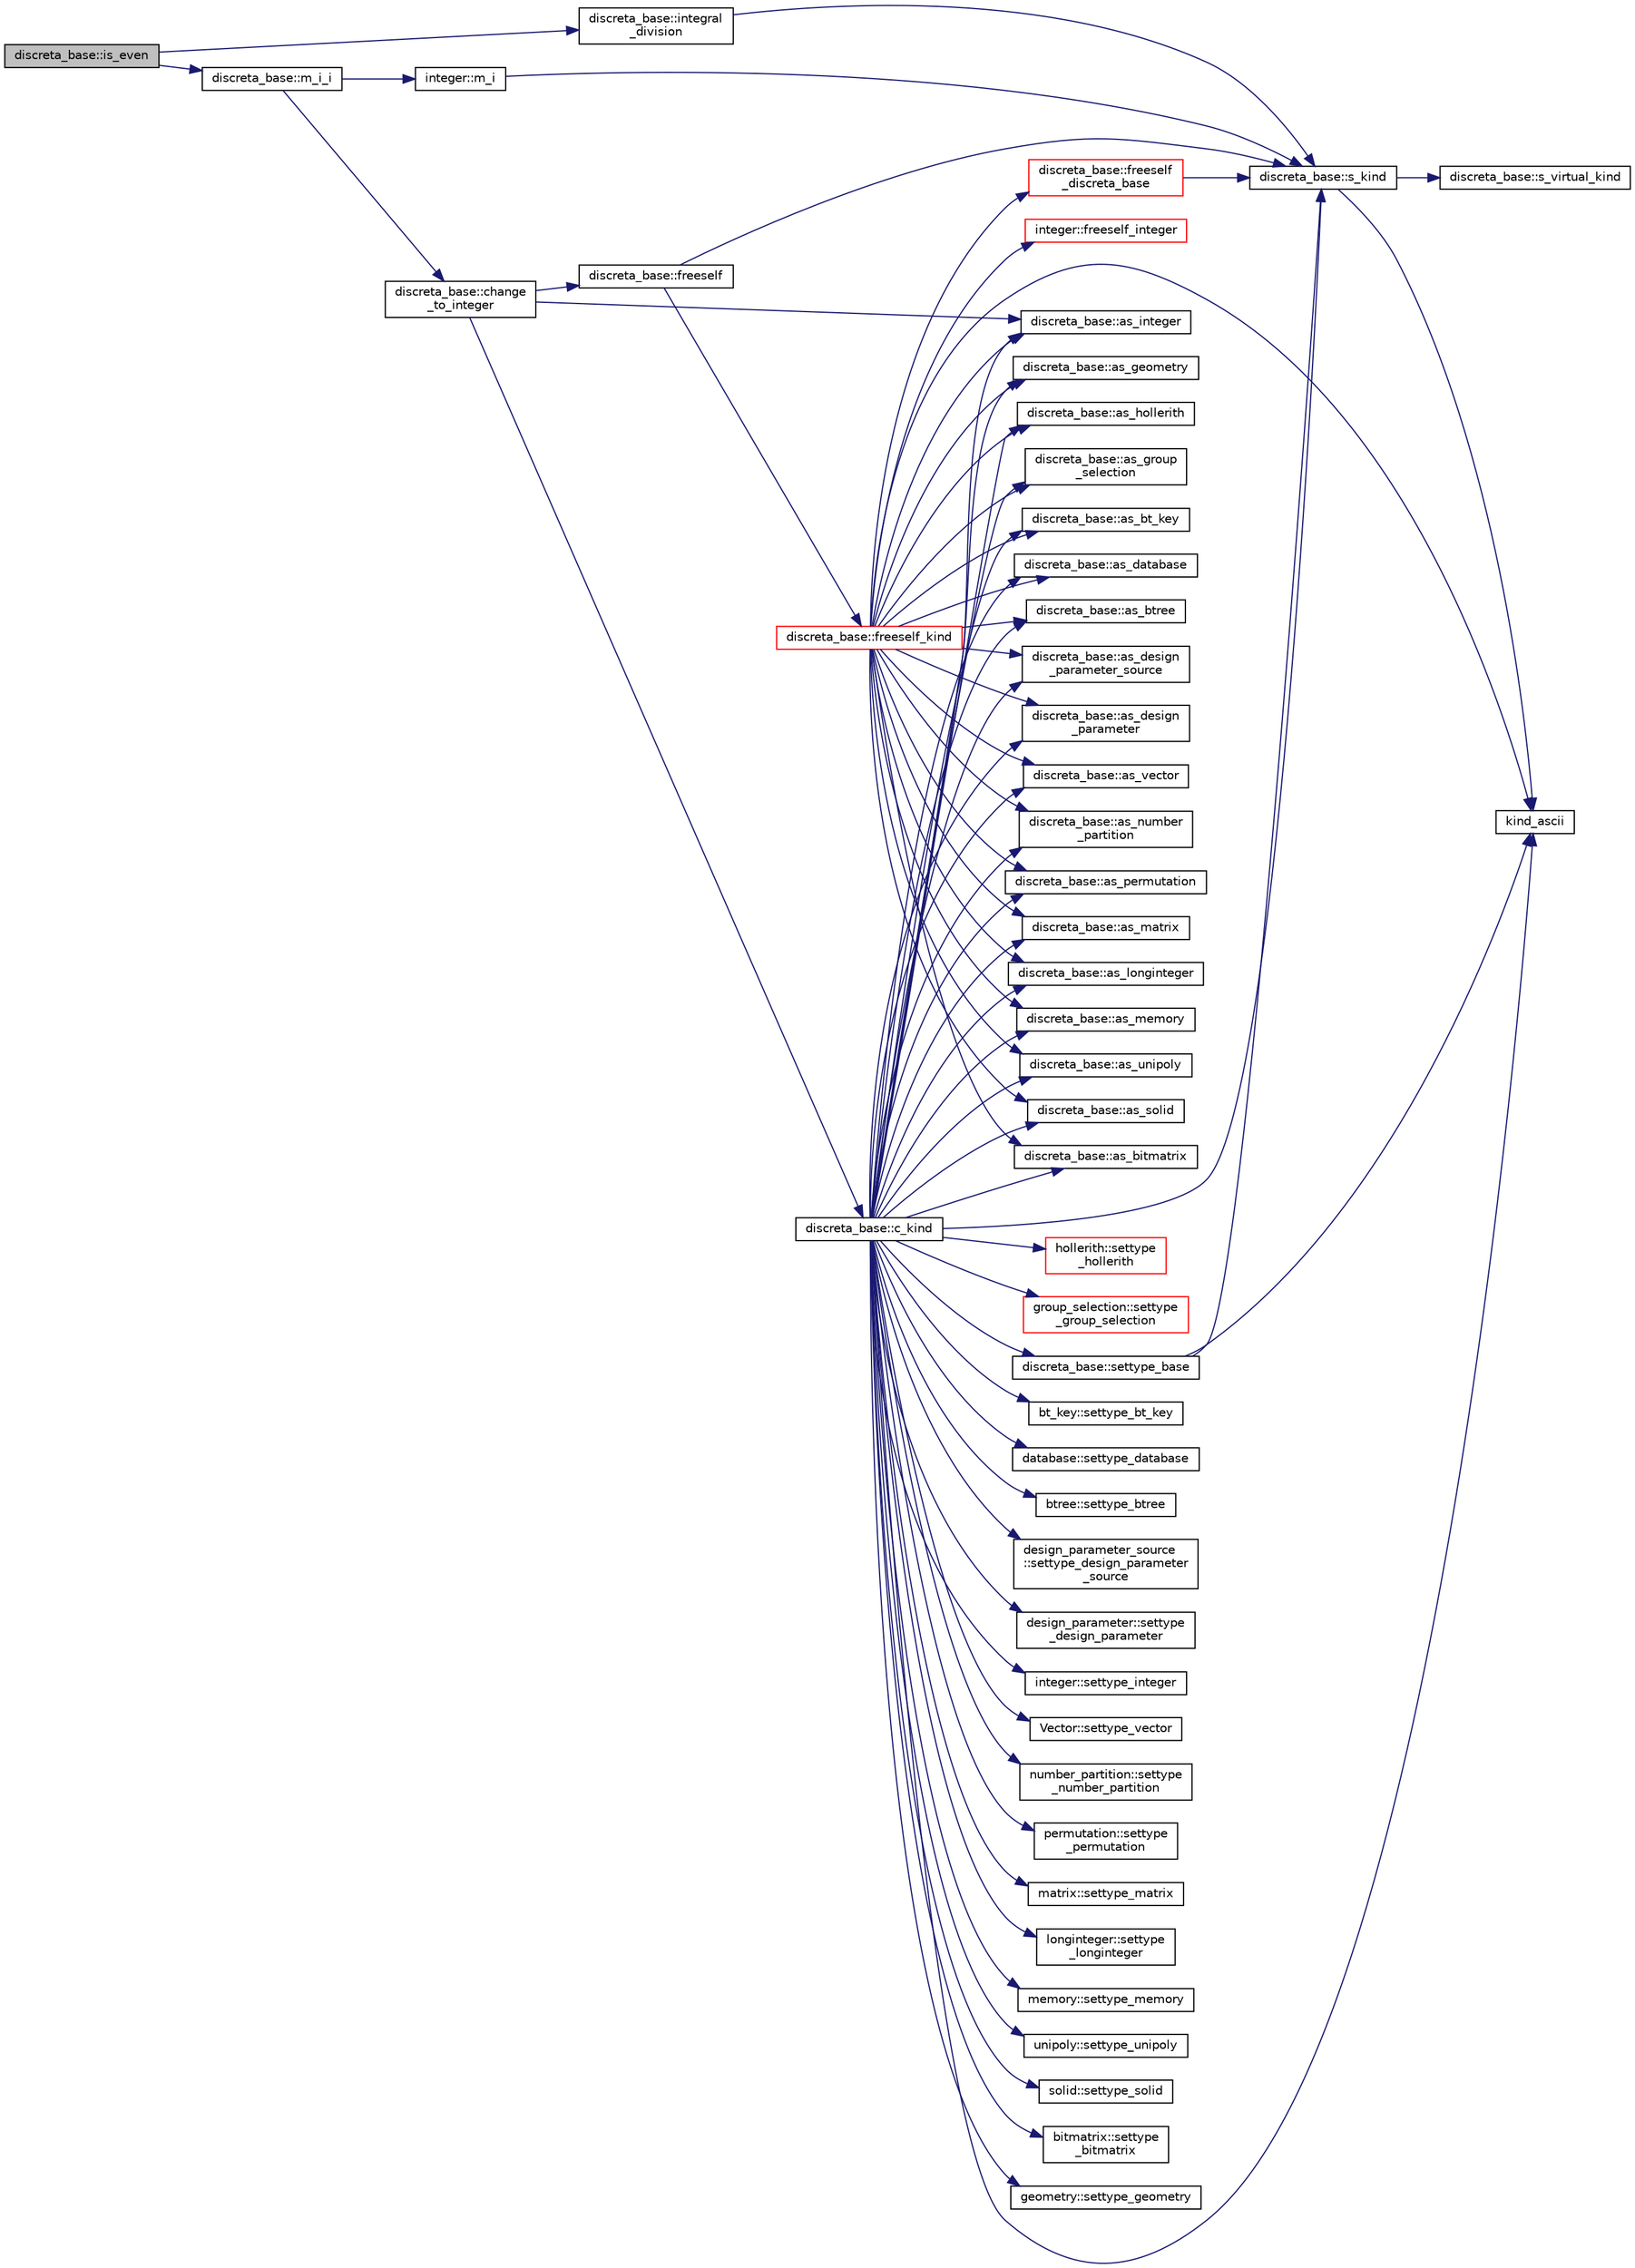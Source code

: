 digraph "discreta_base::is_even"
{
  edge [fontname="Helvetica",fontsize="10",labelfontname="Helvetica",labelfontsize="10"];
  node [fontname="Helvetica",fontsize="10",shape=record];
  rankdir="LR";
  Node13772 [label="discreta_base::is_even",height=0.2,width=0.4,color="black", fillcolor="grey75", style="filled", fontcolor="black"];
  Node13772 -> Node13773 [color="midnightblue",fontsize="10",style="solid",fontname="Helvetica"];
  Node13773 [label="discreta_base::m_i_i",height=0.2,width=0.4,color="black", fillcolor="white", style="filled",URL="$d7/d71/classdiscreta__base.html#aa231464a9d4bc233f66608021c9ad997"];
  Node13773 -> Node13774 [color="midnightblue",fontsize="10",style="solid",fontname="Helvetica"];
  Node13774 [label="discreta_base::change\l_to_integer",height=0.2,width=0.4,color="black", fillcolor="white", style="filled",URL="$d7/d71/classdiscreta__base.html#a58a5a5bd8f8e6f2dd7b4483b66dc7bb9"];
  Node13774 -> Node13775 [color="midnightblue",fontsize="10",style="solid",fontname="Helvetica"];
  Node13775 [label="discreta_base::freeself",height=0.2,width=0.4,color="black", fillcolor="white", style="filled",URL="$d7/d71/classdiscreta__base.html#a9a3c9501a562293b5667c11b9174d6e5"];
  Node13775 -> Node13776 [color="midnightblue",fontsize="10",style="solid",fontname="Helvetica"];
  Node13776 [label="discreta_base::freeself_kind",height=0.2,width=0.4,color="red", fillcolor="white", style="filled",URL="$d7/d71/classdiscreta__base.html#a63a23ada2165b3838fab719ed458cec8"];
  Node13776 -> Node13777 [color="midnightblue",fontsize="10",style="solid",fontname="Helvetica"];
  Node13777 [label="discreta_base::freeself\l_discreta_base",height=0.2,width=0.4,color="red", fillcolor="white", style="filled",URL="$d7/d71/classdiscreta__base.html#a8b1ec2cee4566034441e066dc2c027db"];
  Node13777 -> Node13778 [color="midnightblue",fontsize="10",style="solid",fontname="Helvetica"];
  Node13778 [label="discreta_base::s_kind",height=0.2,width=0.4,color="black", fillcolor="white", style="filled",URL="$d7/d71/classdiscreta__base.html#a8a830025c74adbbc3362418a7c2ba157"];
  Node13778 -> Node13779 [color="midnightblue",fontsize="10",style="solid",fontname="Helvetica"];
  Node13779 [label="discreta_base::s_virtual_kind",height=0.2,width=0.4,color="black", fillcolor="white", style="filled",URL="$d7/d71/classdiscreta__base.html#a52778a6d6943a468be083d0785d418fb"];
  Node13778 -> Node13780 [color="midnightblue",fontsize="10",style="solid",fontname="Helvetica"];
  Node13780 [label="kind_ascii",height=0.2,width=0.4,color="black", fillcolor="white", style="filled",URL="$d9/d60/discreta_8h.html#ad0ce825a9f29bc6cec27e1b64cfe27bf"];
  Node13776 -> Node13784 [color="midnightblue",fontsize="10",style="solid",fontname="Helvetica"];
  Node13784 [label="discreta_base::as_integer",height=0.2,width=0.4,color="black", fillcolor="white", style="filled",URL="$d7/d71/classdiscreta__base.html#a00d7691eaf874fd283d942692fe8dd26"];
  Node13776 -> Node13785 [color="midnightblue",fontsize="10",style="solid",fontname="Helvetica"];
  Node13785 [label="integer::freeself_integer",height=0.2,width=0.4,color="red", fillcolor="white", style="filled",URL="$d0/de5/classinteger.html#a02eb557612c9db1820dd75a77151edc0"];
  Node13776 -> Node13786 [color="midnightblue",fontsize="10",style="solid",fontname="Helvetica"];
  Node13786 [label="discreta_base::as_vector",height=0.2,width=0.4,color="black", fillcolor="white", style="filled",URL="$d7/d71/classdiscreta__base.html#a7bdd6cae39c380b128ee9e17e42cf020"];
  Node13776 -> Node13789 [color="midnightblue",fontsize="10",style="solid",fontname="Helvetica"];
  Node13789 [label="discreta_base::as_number\l_partition",height=0.2,width=0.4,color="black", fillcolor="white", style="filled",URL="$d7/d71/classdiscreta__base.html#a307aa09de0e925d46697707968ffab00"];
  Node13776 -> Node13791 [color="midnightblue",fontsize="10",style="solid",fontname="Helvetica"];
  Node13791 [label="discreta_base::as_permutation",height=0.2,width=0.4,color="black", fillcolor="white", style="filled",URL="$d7/d71/classdiscreta__base.html#aa4e72f36a82984239b12ae831e131098"];
  Node13776 -> Node13793 [color="midnightblue",fontsize="10",style="solid",fontname="Helvetica"];
  Node13793 [label="discreta_base::as_matrix",height=0.2,width=0.4,color="black", fillcolor="white", style="filled",URL="$d7/d71/classdiscreta__base.html#ae4d7f56d917a4707b838fbffde6467ff"];
  Node13776 -> Node13796 [color="midnightblue",fontsize="10",style="solid",fontname="Helvetica"];
  Node13796 [label="discreta_base::as_longinteger",height=0.2,width=0.4,color="black", fillcolor="white", style="filled",URL="$d7/d71/classdiscreta__base.html#a20a094639eb711b10c8694c51937f7cd"];
  Node13776 -> Node13799 [color="midnightblue",fontsize="10",style="solid",fontname="Helvetica"];
  Node13799 [label="discreta_base::as_memory",height=0.2,width=0.4,color="black", fillcolor="white", style="filled",URL="$d7/d71/classdiscreta__base.html#ad94b2d7dce0cd4fa22db57f6e79c4bd2"];
  Node13776 -> Node13801 [color="midnightblue",fontsize="10",style="solid",fontname="Helvetica"];
  Node13801 [label="discreta_base::as_unipoly",height=0.2,width=0.4,color="black", fillcolor="white", style="filled",URL="$d7/d71/classdiscreta__base.html#ad50d8027f039fe5c2478cddb243adc9d"];
  Node13776 -> Node13803 [color="midnightblue",fontsize="10",style="solid",fontname="Helvetica"];
  Node13803 [label="discreta_base::as_solid",height=0.2,width=0.4,color="black", fillcolor="white", style="filled",URL="$d7/d71/classdiscreta__base.html#a1fc5f2b85ec97ab0a69dd64903c970a5"];
  Node13776 -> Node13805 [color="midnightblue",fontsize="10",style="solid",fontname="Helvetica"];
  Node13805 [label="discreta_base::as_bitmatrix",height=0.2,width=0.4,color="black", fillcolor="white", style="filled",URL="$d7/d71/classdiscreta__base.html#a071ad54ea8ef6c9d1d15f532e5a76df6"];
  Node13776 -> Node13807 [color="midnightblue",fontsize="10",style="solid",fontname="Helvetica"];
  Node13807 [label="discreta_base::as_geometry",height=0.2,width=0.4,color="black", fillcolor="white", style="filled",URL="$d7/d71/classdiscreta__base.html#a38fc7b4cdd830703e9d87354b79bc5c8"];
  Node13776 -> Node13809 [color="midnightblue",fontsize="10",style="solid",fontname="Helvetica"];
  Node13809 [label="discreta_base::as_hollerith",height=0.2,width=0.4,color="black", fillcolor="white", style="filled",URL="$d7/d71/classdiscreta__base.html#a3e66f82711f314710107e2f29e589690"];
  Node13776 -> Node13811 [color="midnightblue",fontsize="10",style="solid",fontname="Helvetica"];
  Node13811 [label="discreta_base::as_group\l_selection",height=0.2,width=0.4,color="black", fillcolor="white", style="filled",URL="$d7/d71/classdiscreta__base.html#aae1bac4883c567718bef9fb610abbdc8"];
  Node13776 -> Node13813 [color="midnightblue",fontsize="10",style="solid",fontname="Helvetica"];
  Node13813 [label="discreta_base::as_bt_key",height=0.2,width=0.4,color="black", fillcolor="white", style="filled",URL="$d7/d71/classdiscreta__base.html#a2734c6e08dca17cf6588bd5064ec1b9f"];
  Node13776 -> Node13815 [color="midnightblue",fontsize="10",style="solid",fontname="Helvetica"];
  Node13815 [label="discreta_base::as_database",height=0.2,width=0.4,color="black", fillcolor="white", style="filled",URL="$d7/d71/classdiscreta__base.html#ab055d39d58210a2b03ba3d33703b09a9"];
  Node13776 -> Node13817 [color="midnightblue",fontsize="10",style="solid",fontname="Helvetica"];
  Node13817 [label="discreta_base::as_btree",height=0.2,width=0.4,color="black", fillcolor="white", style="filled",URL="$d7/d71/classdiscreta__base.html#a78e76674cef2ec113c17989c11288778"];
  Node13776 -> Node13819 [color="midnightblue",fontsize="10",style="solid",fontname="Helvetica"];
  Node13819 [label="discreta_base::as_design\l_parameter_source",height=0.2,width=0.4,color="black", fillcolor="white", style="filled",URL="$d7/d71/classdiscreta__base.html#a59cbf837c6582ded5bc586265d13d81a"];
  Node13776 -> Node13821 [color="midnightblue",fontsize="10",style="solid",fontname="Helvetica"];
  Node13821 [label="discreta_base::as_design\l_parameter",height=0.2,width=0.4,color="black", fillcolor="white", style="filled",URL="$d7/d71/classdiscreta__base.html#aab24ff38ea1c5471ab3de42e014d0f2a"];
  Node13776 -> Node13780 [color="midnightblue",fontsize="10",style="solid",fontname="Helvetica"];
  Node13775 -> Node13778 [color="midnightblue",fontsize="10",style="solid",fontname="Helvetica"];
  Node13774 -> Node13823 [color="midnightblue",fontsize="10",style="solid",fontname="Helvetica"];
  Node13823 [label="discreta_base::c_kind",height=0.2,width=0.4,color="black", fillcolor="white", style="filled",URL="$d7/d71/classdiscreta__base.html#adc2ff61589c2d083688e7a43f333cb62"];
  Node13823 -> Node13824 [color="midnightblue",fontsize="10",style="solid",fontname="Helvetica"];
  Node13824 [label="discreta_base::settype_base",height=0.2,width=0.4,color="black", fillcolor="white", style="filled",URL="$d7/d71/classdiscreta__base.html#a4f42899a89447d1c3993ea07c38f8ad4"];
  Node13824 -> Node13778 [color="midnightblue",fontsize="10",style="solid",fontname="Helvetica"];
  Node13824 -> Node13780 [color="midnightblue",fontsize="10",style="solid",fontname="Helvetica"];
  Node13823 -> Node13784 [color="midnightblue",fontsize="10",style="solid",fontname="Helvetica"];
  Node13823 -> Node13825 [color="midnightblue",fontsize="10",style="solid",fontname="Helvetica"];
  Node13825 [label="integer::settype_integer",height=0.2,width=0.4,color="black", fillcolor="white", style="filled",URL="$d0/de5/classinteger.html#a6265c65ef311229acd513d748faba796"];
  Node13823 -> Node13786 [color="midnightblue",fontsize="10",style="solid",fontname="Helvetica"];
  Node13823 -> Node13826 [color="midnightblue",fontsize="10",style="solid",fontname="Helvetica"];
  Node13826 [label="Vector::settype_vector",height=0.2,width=0.4,color="black", fillcolor="white", style="filled",URL="$d5/db2/class_vector.html#a34e0d00b18c051f23904a8429fa6c8b4"];
  Node13823 -> Node13789 [color="midnightblue",fontsize="10",style="solid",fontname="Helvetica"];
  Node13823 -> Node13827 [color="midnightblue",fontsize="10",style="solid",fontname="Helvetica"];
  Node13827 [label="number_partition::settype\l_number_partition",height=0.2,width=0.4,color="black", fillcolor="white", style="filled",URL="$df/d50/classnumber__partition.html#a3aaec1b557758f643ffc8555bbc358be"];
  Node13823 -> Node13791 [color="midnightblue",fontsize="10",style="solid",fontname="Helvetica"];
  Node13823 -> Node13828 [color="midnightblue",fontsize="10",style="solid",fontname="Helvetica"];
  Node13828 [label="permutation::settype\l_permutation",height=0.2,width=0.4,color="black", fillcolor="white", style="filled",URL="$d0/d08/classpermutation.html#af1eea29f86195cede9562e444664c28c"];
  Node13823 -> Node13793 [color="midnightblue",fontsize="10",style="solid",fontname="Helvetica"];
  Node13823 -> Node13829 [color="midnightblue",fontsize="10",style="solid",fontname="Helvetica"];
  Node13829 [label="matrix::settype_matrix",height=0.2,width=0.4,color="black", fillcolor="white", style="filled",URL="$d1/d8d/classmatrix.html#a1780283a64a789e4084d792683d276bb"];
  Node13823 -> Node13796 [color="midnightblue",fontsize="10",style="solid",fontname="Helvetica"];
  Node13823 -> Node13830 [color="midnightblue",fontsize="10",style="solid",fontname="Helvetica"];
  Node13830 [label="longinteger::settype\l_longinteger",height=0.2,width=0.4,color="black", fillcolor="white", style="filled",URL="$d3/d71/classlonginteger.html#ae5f811ece8df31b9ff114368a18e1dc5"];
  Node13823 -> Node13799 [color="midnightblue",fontsize="10",style="solid",fontname="Helvetica"];
  Node13823 -> Node13831 [color="midnightblue",fontsize="10",style="solid",fontname="Helvetica"];
  Node13831 [label="memory::settype_memory",height=0.2,width=0.4,color="black", fillcolor="white", style="filled",URL="$d8/d99/classmemory.html#a33aae277f9b8fe36b02e9d5da895451b"];
  Node13823 -> Node13801 [color="midnightblue",fontsize="10",style="solid",fontname="Helvetica"];
  Node13823 -> Node13832 [color="midnightblue",fontsize="10",style="solid",fontname="Helvetica"];
  Node13832 [label="unipoly::settype_unipoly",height=0.2,width=0.4,color="black", fillcolor="white", style="filled",URL="$d1/d89/classunipoly.html#a8db854fcc85c5e1150b1f1b1c005c95b"];
  Node13823 -> Node13803 [color="midnightblue",fontsize="10",style="solid",fontname="Helvetica"];
  Node13823 -> Node13833 [color="midnightblue",fontsize="10",style="solid",fontname="Helvetica"];
  Node13833 [label="solid::settype_solid",height=0.2,width=0.4,color="black", fillcolor="white", style="filled",URL="$d8/def/classsolid.html#a775bd4821f75a8aee4ea3d4335ff90e0"];
  Node13823 -> Node13805 [color="midnightblue",fontsize="10",style="solid",fontname="Helvetica"];
  Node13823 -> Node13834 [color="midnightblue",fontsize="10",style="solid",fontname="Helvetica"];
  Node13834 [label="bitmatrix::settype\l_bitmatrix",height=0.2,width=0.4,color="black", fillcolor="white", style="filled",URL="$de/dc8/classbitmatrix.html#acb571d947f9526665ebbdc0ce3e2a973"];
  Node13823 -> Node13807 [color="midnightblue",fontsize="10",style="solid",fontname="Helvetica"];
  Node13823 -> Node13835 [color="midnightblue",fontsize="10",style="solid",fontname="Helvetica"];
  Node13835 [label="geometry::settype_geometry",height=0.2,width=0.4,color="black", fillcolor="white", style="filled",URL="$da/d44/classgeometry.html#ab4a336baba6a3f56f5ffa053a5be5ba7"];
  Node13823 -> Node13809 [color="midnightblue",fontsize="10",style="solid",fontname="Helvetica"];
  Node13823 -> Node13836 [color="midnightblue",fontsize="10",style="solid",fontname="Helvetica"];
  Node13836 [label="hollerith::settype\l_hollerith",height=0.2,width=0.4,color="red", fillcolor="white", style="filled",URL="$d8/d99/classhollerith.html#a23bbd4acfc88a0e90f1245f243f51f76"];
  Node13823 -> Node13811 [color="midnightblue",fontsize="10",style="solid",fontname="Helvetica"];
  Node13823 -> Node13838 [color="midnightblue",fontsize="10",style="solid",fontname="Helvetica"];
  Node13838 [label="group_selection::settype\l_group_selection",height=0.2,width=0.4,color="red", fillcolor="white", style="filled",URL="$d6/db0/classgroup__selection.html#a015ed73b7b8d784bedd4d11ac1fc0ec1"];
  Node13823 -> Node13813 [color="midnightblue",fontsize="10",style="solid",fontname="Helvetica"];
  Node13823 -> Node13841 [color="midnightblue",fontsize="10",style="solid",fontname="Helvetica"];
  Node13841 [label="bt_key::settype_bt_key",height=0.2,width=0.4,color="black", fillcolor="white", style="filled",URL="$d1/de5/classbt__key.html#a352bb10beb7c789d8d29373035824800"];
  Node13823 -> Node13815 [color="midnightblue",fontsize="10",style="solid",fontname="Helvetica"];
  Node13823 -> Node13842 [color="midnightblue",fontsize="10",style="solid",fontname="Helvetica"];
  Node13842 [label="database::settype_database",height=0.2,width=0.4,color="black", fillcolor="white", style="filled",URL="$db/d72/classdatabase.html#a014639aa001462e480eb1f3984839b72"];
  Node13823 -> Node13817 [color="midnightblue",fontsize="10",style="solid",fontname="Helvetica"];
  Node13823 -> Node13843 [color="midnightblue",fontsize="10",style="solid",fontname="Helvetica"];
  Node13843 [label="btree::settype_btree",height=0.2,width=0.4,color="black", fillcolor="white", style="filled",URL="$dd/db0/classbtree.html#a5a1b9773c848908a6050cc733d2d9780"];
  Node13823 -> Node13819 [color="midnightblue",fontsize="10",style="solid",fontname="Helvetica"];
  Node13823 -> Node13844 [color="midnightblue",fontsize="10",style="solid",fontname="Helvetica"];
  Node13844 [label="design_parameter_source\l::settype_design_parameter\l_source",height=0.2,width=0.4,color="black", fillcolor="white", style="filled",URL="$df/d4b/classdesign__parameter__source.html#a3af3b851df87bd1661fb9c9ce18822c8"];
  Node13823 -> Node13821 [color="midnightblue",fontsize="10",style="solid",fontname="Helvetica"];
  Node13823 -> Node13845 [color="midnightblue",fontsize="10",style="solid",fontname="Helvetica"];
  Node13845 [label="design_parameter::settype\l_design_parameter",height=0.2,width=0.4,color="black", fillcolor="white", style="filled",URL="$da/d94/classdesign__parameter.html#a8b19d277f2b7d09c2531a527dfc0359e"];
  Node13823 -> Node13780 [color="midnightblue",fontsize="10",style="solid",fontname="Helvetica"];
  Node13823 -> Node13778 [color="midnightblue",fontsize="10",style="solid",fontname="Helvetica"];
  Node13774 -> Node13784 [color="midnightblue",fontsize="10",style="solid",fontname="Helvetica"];
  Node13773 -> Node13846 [color="midnightblue",fontsize="10",style="solid",fontname="Helvetica"];
  Node13846 [label="integer::m_i",height=0.2,width=0.4,color="black", fillcolor="white", style="filled",URL="$d0/de5/classinteger.html#a869091f0a0f35f5354c8c4a70250e8a9"];
  Node13846 -> Node13778 [color="midnightblue",fontsize="10",style="solid",fontname="Helvetica"];
  Node13772 -> Node13847 [color="midnightblue",fontsize="10",style="solid",fontname="Helvetica"];
  Node13847 [label="discreta_base::integral\l_division",height=0.2,width=0.4,color="black", fillcolor="white", style="filled",URL="$d7/d71/classdiscreta__base.html#a92b3001ac35af9185b316c0d8f89070e"];
  Node13847 -> Node13778 [color="midnightblue",fontsize="10",style="solid",fontname="Helvetica"];
}

